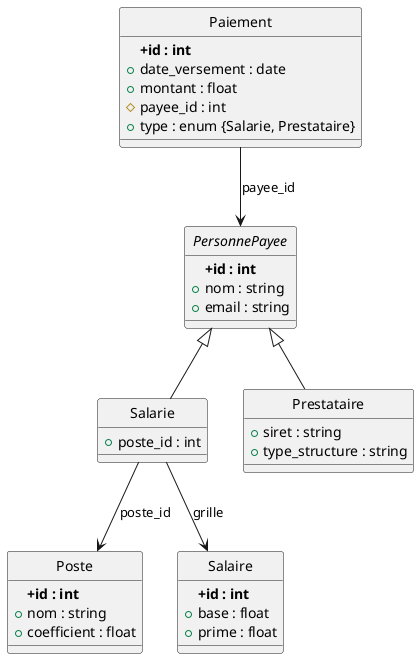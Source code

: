 @startuml
skinparam style strictuml

abstract class PersonnePayee {
  **+id : int**
  +nom : string
  +email : string
}

class Salarie {
  +poste_id : int
}

class Prestataire {
  +siret : string
  +type_structure : string
}

class Paiement {
  **+id : int**
  +date_versement : date
  +montant : float
  #payee_id : int
  +type : enum {Salarie, Prestataire}
}

PersonnePayee <|-- Salarie
PersonnePayee <|-- Prestataire
Paiement --> PersonnePayee : payee_id

class Poste {
  **+id : int**
  +nom : string
  +coefficient : float
}

class Salaire {
  **+id : int**
  +base : float
  +prime : float
}

Salarie --> Poste : poste_id
Salarie --> Salaire : grille

@enduml
